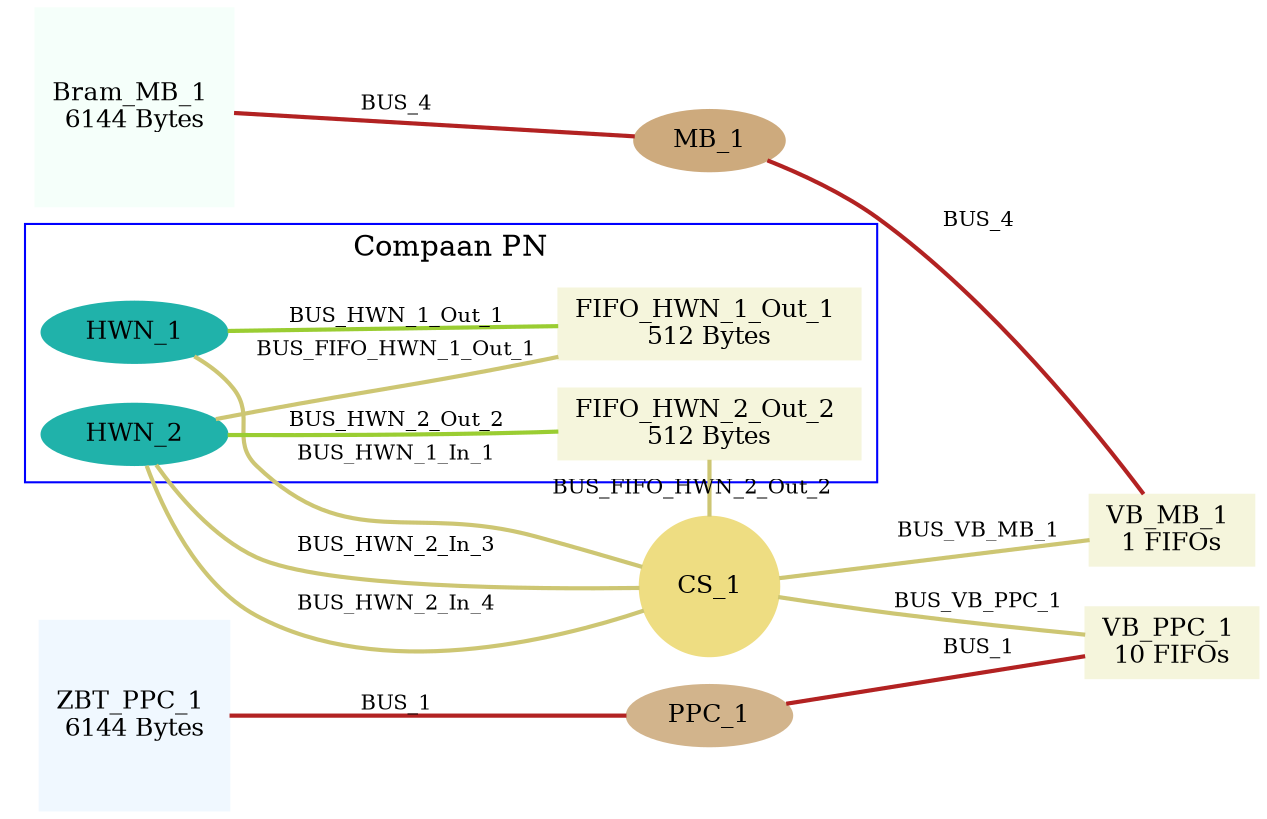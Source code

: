digraph myPlatform {

  ratio = auto;
  rankdir = LR;
  ranksep = 0.3;
  nodesep = 0.2;
  center = true;

  node [ fontsize=12, height=0.4, width=0.4, style=filled, color="0.650 0.200 1.000" ]
  edge [ fontsize=10, arrowhead=none, style=bold]

  "PPC_1" [ label="PPC_1", color=tan ];
  "MB_1" [ label="MB_1", color=burlywood3 ];
  "CS_1" [ label="CS_1", regular=true, color=lightgoldenrod ];

  subgraph cluster0 {
    "HWN_1" [ label="HWN_1", color=lightseagreen ];
    label= "Compaan PN";
    color=blue;
  }


  subgraph cluster0 {
    "HWN_2" [ label="HWN_2", color=lightseagreen ];
    label= "Compaan PN";
    color=blue;
  }


  subgraph cluster0 {
    "FIFO_HWN_1_Out_1" [ label="FIFO_HWN_1_Out_1 \n512 Bytes", shape=box, color=beige ];
  }


  subgraph cluster0 {
    "FIFO_HWN_2_Out_2" [ label="FIFO_HWN_2_Out_2 \n512 Bytes", shape=box, color=beige ];
  }

  { rank=source; "ZBT_PPC_1" [ label="ZBT_PPC_1 \n6144 Bytes", shape=box, regular=true, color=aliceblue ]; }
  "VB_PPC_1" [ label="VB_PPC_1 \n10 FIFOs", shape=box, width=0.7, color=beige ];
  { rank=source; "Bram_MB_1" [ label="Bram_MB_1 \n6144 Bytes", shape=box, regular=true, color=mintcream ]; }
  "VB_MB_1" [ label="VB_MB_1 \n1 FIFOs", shape=box, width=0.7, color=beige ];

  "PPC_1" -> "ZBT_PPC_1" [ label="BUS_1", color=firebrick ];
  "PPC_1" -> "VB_PPC_1" [ label="BUS_1", color=firebrick ];
  "MB_1" -> "Bram_MB_1" [ label="BUS_4", color=firebrick ];
  "MB_1" -> "VB_MB_1" [ label="BUS_4", color=firebrick ];
  "HWN_1" -> "CS_1" [ label="BUS_HWN_1_In_1", color=khaki3 ];
  "HWN_1" -> "FIFO_HWN_1_Out_1" [ label="BUS_HWN_1_Out_1", color=yellowgreen ];
  "HWN_2" -> "FIFO_HWN_1_Out_1" [ label="BUS_FIFO_HWN_1_Out_1", color=khaki3 ];
  "HWN_2" -> "CS_1" [ label="BUS_HWN_2_In_3", color=khaki3 ];
  "HWN_2" -> "CS_1" [ label="BUS_HWN_2_In_4", color=khaki3 ];
  "HWN_2" -> "FIFO_HWN_2_Out_2" [ label="BUS_HWN_2_Out_2", color=yellowgreen ];
  "CS_1" -> "FIFO_HWN_2_Out_2" [ label="BUS_FIFO_HWN_2_Out_2", color=khaki3 ];
  "CS_1" -> "VB_PPC_1" [ label="BUS_VB_PPC_1", color=khaki3 ];
  "CS_1" -> "VB_MB_1" [ label="BUS_VB_MB_1", color=khaki3 ];

}
